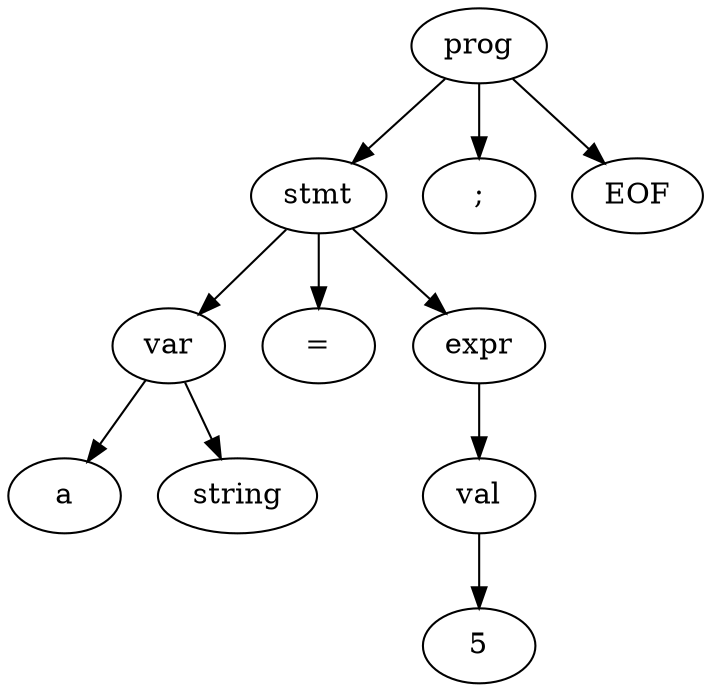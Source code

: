 digraph tree {
1 [label=prog];
1 -> 2;
2 [label=stmt];
2 -> 3;
3 [label=var];
3 -> 4;
4 [label=a];
3 -> 5;
5 [label=string];
2 -> 6;
6 [label="="];
2 -> 7;
7 [label=expr];
7 -> 8;
8 [label=val];
8 -> 9;
9 [label=5];
1 -> 10;
10 [label=";"];
1 -> 11;
11 [label=<EOF>];
}
